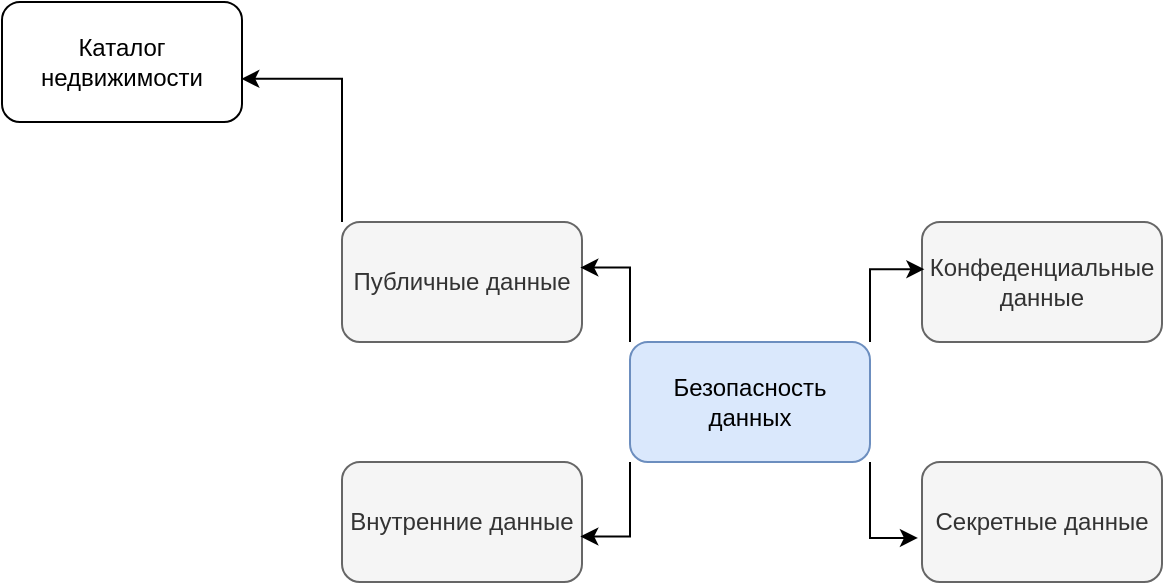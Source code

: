 <mxfile version="28.0.4">
  <diagram name="Страница — 1" id="LZCHip5GWJ4I-daohz7t">
    <mxGraphModel dx="1042" dy="634" grid="1" gridSize="10" guides="1" tooltips="1" connect="1" arrows="1" fold="1" page="1" pageScale="1" pageWidth="827" pageHeight="1169" math="0" shadow="0">
      <root>
        <mxCell id="0" />
        <mxCell id="1" parent="0" />
        <mxCell id="PdMnk63A9l5-TdSRNHvl-1" value="Безопасность данных" style="rounded=1;whiteSpace=wrap;html=1;fillColor=#dae8fc;strokeColor=#6c8ebf;" vertex="1" parent="1">
          <mxGeometry x="354" y="270" width="120" height="60" as="geometry" />
        </mxCell>
        <mxCell id="PdMnk63A9l5-TdSRNHvl-2" value="Конфеденциальные данные" style="rounded=1;whiteSpace=wrap;html=1;fillColor=#f5f5f5;fontColor=#333333;strokeColor=#666666;" vertex="1" parent="1">
          <mxGeometry x="500" y="210" width="120" height="60" as="geometry" />
        </mxCell>
        <mxCell id="PdMnk63A9l5-TdSRNHvl-3" value="Секретные данные" style="rounded=1;whiteSpace=wrap;html=1;fillColor=#f5f5f5;fontColor=#333333;strokeColor=#666666;" vertex="1" parent="1">
          <mxGeometry x="500" y="330" width="120" height="60" as="geometry" />
        </mxCell>
        <mxCell id="PdMnk63A9l5-TdSRNHvl-4" value="Внутренние данные" style="rounded=1;whiteSpace=wrap;html=1;fillColor=#f5f5f5;fontColor=#333333;strokeColor=#666666;" vertex="1" parent="1">
          <mxGeometry x="210" y="330" width="120" height="60" as="geometry" />
        </mxCell>
        <mxCell id="PdMnk63A9l5-TdSRNHvl-5" value="Публичные данные" style="rounded=1;whiteSpace=wrap;html=1;fillColor=#f5f5f5;fontColor=#333333;strokeColor=#666666;" vertex="1" parent="1">
          <mxGeometry x="210" y="210" width="120" height="60" as="geometry" />
        </mxCell>
        <mxCell id="PdMnk63A9l5-TdSRNHvl-6" style="edgeStyle=orthogonalEdgeStyle;rounded=0;orthogonalLoop=1;jettySize=auto;html=1;exitX=1;exitY=1;exitDx=0;exitDy=0;entryX=-0.017;entryY=0.633;entryDx=0;entryDy=0;entryPerimeter=0;" edge="1" parent="1" source="PdMnk63A9l5-TdSRNHvl-1" target="PdMnk63A9l5-TdSRNHvl-3">
          <mxGeometry relative="1" as="geometry" />
        </mxCell>
        <mxCell id="PdMnk63A9l5-TdSRNHvl-7" style="edgeStyle=orthogonalEdgeStyle;rounded=0;orthogonalLoop=1;jettySize=auto;html=1;exitX=1;exitY=0;exitDx=0;exitDy=0;entryX=0.01;entryY=0.393;entryDx=0;entryDy=0;entryPerimeter=0;" edge="1" parent="1" source="PdMnk63A9l5-TdSRNHvl-1" target="PdMnk63A9l5-TdSRNHvl-2">
          <mxGeometry relative="1" as="geometry" />
        </mxCell>
        <mxCell id="PdMnk63A9l5-TdSRNHvl-8" style="edgeStyle=orthogonalEdgeStyle;rounded=0;orthogonalLoop=1;jettySize=auto;html=1;exitX=0;exitY=0;exitDx=0;exitDy=0;entryX=0.993;entryY=0.38;entryDx=0;entryDy=0;entryPerimeter=0;" edge="1" parent="1" source="PdMnk63A9l5-TdSRNHvl-1" target="PdMnk63A9l5-TdSRNHvl-5">
          <mxGeometry relative="1" as="geometry" />
        </mxCell>
        <mxCell id="PdMnk63A9l5-TdSRNHvl-9" style="edgeStyle=orthogonalEdgeStyle;rounded=0;orthogonalLoop=1;jettySize=auto;html=1;exitX=0;exitY=1;exitDx=0;exitDy=0;entryX=0.993;entryY=0.62;entryDx=0;entryDy=0;entryPerimeter=0;" edge="1" parent="1" source="PdMnk63A9l5-TdSRNHvl-1" target="PdMnk63A9l5-TdSRNHvl-4">
          <mxGeometry relative="1" as="geometry" />
        </mxCell>
        <mxCell id="PdMnk63A9l5-TdSRNHvl-10" value="Каталог недвижимости" style="rounded=1;whiteSpace=wrap;html=1;" vertex="1" parent="1">
          <mxGeometry x="40" y="100" width="120" height="60" as="geometry" />
        </mxCell>
        <mxCell id="PdMnk63A9l5-TdSRNHvl-11" style="edgeStyle=orthogonalEdgeStyle;rounded=0;orthogonalLoop=1;jettySize=auto;html=1;exitX=0;exitY=0;exitDx=0;exitDy=0;entryX=0.997;entryY=0.64;entryDx=0;entryDy=0;entryPerimeter=0;" edge="1" parent="1" source="PdMnk63A9l5-TdSRNHvl-5" target="PdMnk63A9l5-TdSRNHvl-10">
          <mxGeometry relative="1" as="geometry" />
        </mxCell>
      </root>
    </mxGraphModel>
  </diagram>
</mxfile>
